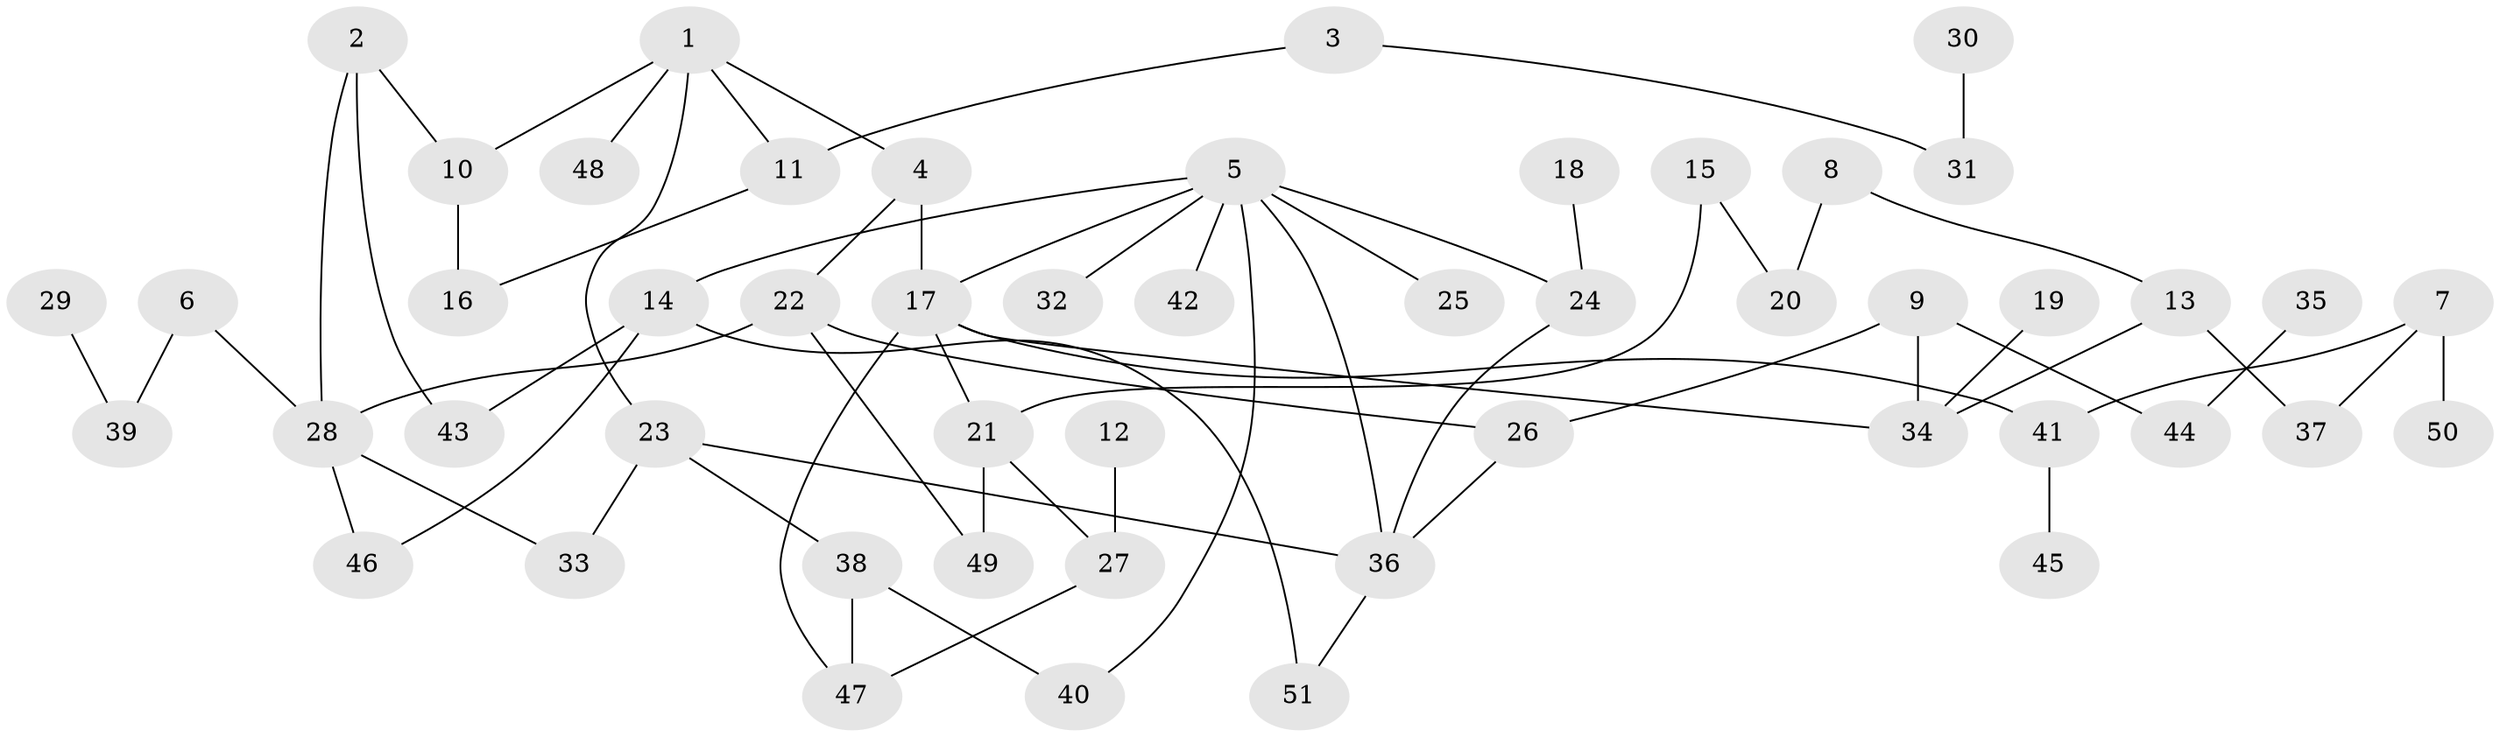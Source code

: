 // original degree distribution, {4: 0.06930693069306931, 7: 0.019801980198019802, 5: 0.039603960396039604, 3: 0.21782178217821782, 6: 0.009900990099009901, 2: 0.25742574257425743, 1: 0.37623762376237624, 8: 0.009900990099009901}
// Generated by graph-tools (version 1.1) at 2025/36/03/04/25 23:36:06]
// undirected, 51 vertices, 66 edges
graph export_dot {
  node [color=gray90,style=filled];
  1;
  2;
  3;
  4;
  5;
  6;
  7;
  8;
  9;
  10;
  11;
  12;
  13;
  14;
  15;
  16;
  17;
  18;
  19;
  20;
  21;
  22;
  23;
  24;
  25;
  26;
  27;
  28;
  29;
  30;
  31;
  32;
  33;
  34;
  35;
  36;
  37;
  38;
  39;
  40;
  41;
  42;
  43;
  44;
  45;
  46;
  47;
  48;
  49;
  50;
  51;
  1 -- 4 [weight=1.0];
  1 -- 10 [weight=1.0];
  1 -- 11 [weight=1.0];
  1 -- 23 [weight=1.0];
  1 -- 48 [weight=1.0];
  2 -- 10 [weight=1.0];
  2 -- 28 [weight=1.0];
  2 -- 43 [weight=1.0];
  3 -- 11 [weight=1.0];
  3 -- 31 [weight=1.0];
  4 -- 17 [weight=1.0];
  4 -- 22 [weight=1.0];
  5 -- 14 [weight=1.0];
  5 -- 17 [weight=1.0];
  5 -- 24 [weight=1.0];
  5 -- 25 [weight=1.0];
  5 -- 32 [weight=1.0];
  5 -- 36 [weight=1.0];
  5 -- 40 [weight=1.0];
  5 -- 42 [weight=1.0];
  6 -- 28 [weight=1.0];
  6 -- 39 [weight=1.0];
  7 -- 37 [weight=1.0];
  7 -- 41 [weight=1.0];
  7 -- 50 [weight=1.0];
  8 -- 13 [weight=1.0];
  8 -- 20 [weight=1.0];
  9 -- 26 [weight=1.0];
  9 -- 34 [weight=1.0];
  9 -- 44 [weight=1.0];
  10 -- 16 [weight=1.0];
  11 -- 16 [weight=1.0];
  12 -- 27 [weight=1.0];
  13 -- 34 [weight=1.0];
  13 -- 37 [weight=1.0];
  14 -- 43 [weight=1.0];
  14 -- 46 [weight=1.0];
  14 -- 51 [weight=1.0];
  15 -- 20 [weight=1.0];
  15 -- 21 [weight=1.0];
  17 -- 21 [weight=1.0];
  17 -- 34 [weight=1.0];
  17 -- 41 [weight=1.0];
  17 -- 47 [weight=1.0];
  18 -- 24 [weight=1.0];
  19 -- 34 [weight=1.0];
  21 -- 27 [weight=1.0];
  21 -- 49 [weight=1.0];
  22 -- 26 [weight=1.0];
  22 -- 28 [weight=1.0];
  22 -- 49 [weight=1.0];
  23 -- 33 [weight=1.0];
  23 -- 36 [weight=1.0];
  23 -- 38 [weight=1.0];
  24 -- 36 [weight=1.0];
  26 -- 36 [weight=1.0];
  27 -- 47 [weight=1.0];
  28 -- 33 [weight=1.0];
  28 -- 46 [weight=1.0];
  29 -- 39 [weight=1.0];
  30 -- 31 [weight=1.0];
  35 -- 44 [weight=1.0];
  36 -- 51 [weight=1.0];
  38 -- 40 [weight=1.0];
  38 -- 47 [weight=1.0];
  41 -- 45 [weight=1.0];
}
